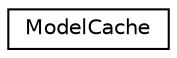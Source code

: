 digraph "Graphical Class Hierarchy"
{
 // LATEX_PDF_SIZE
  edge [fontname="Helvetica",fontsize="10",labelfontname="Helvetica",labelfontsize="10"];
  node [fontname="Helvetica",fontsize="10",shape=record];
  rankdir="LR";
  Node0 [label="ModelCache",height=0.2,width=0.4,color="black", fillcolor="white", style="filled",URL="$classoperations__research_1_1_model_cache.html",tooltip="Implements a complete cache for model elements: expressions and constraints."];
}
